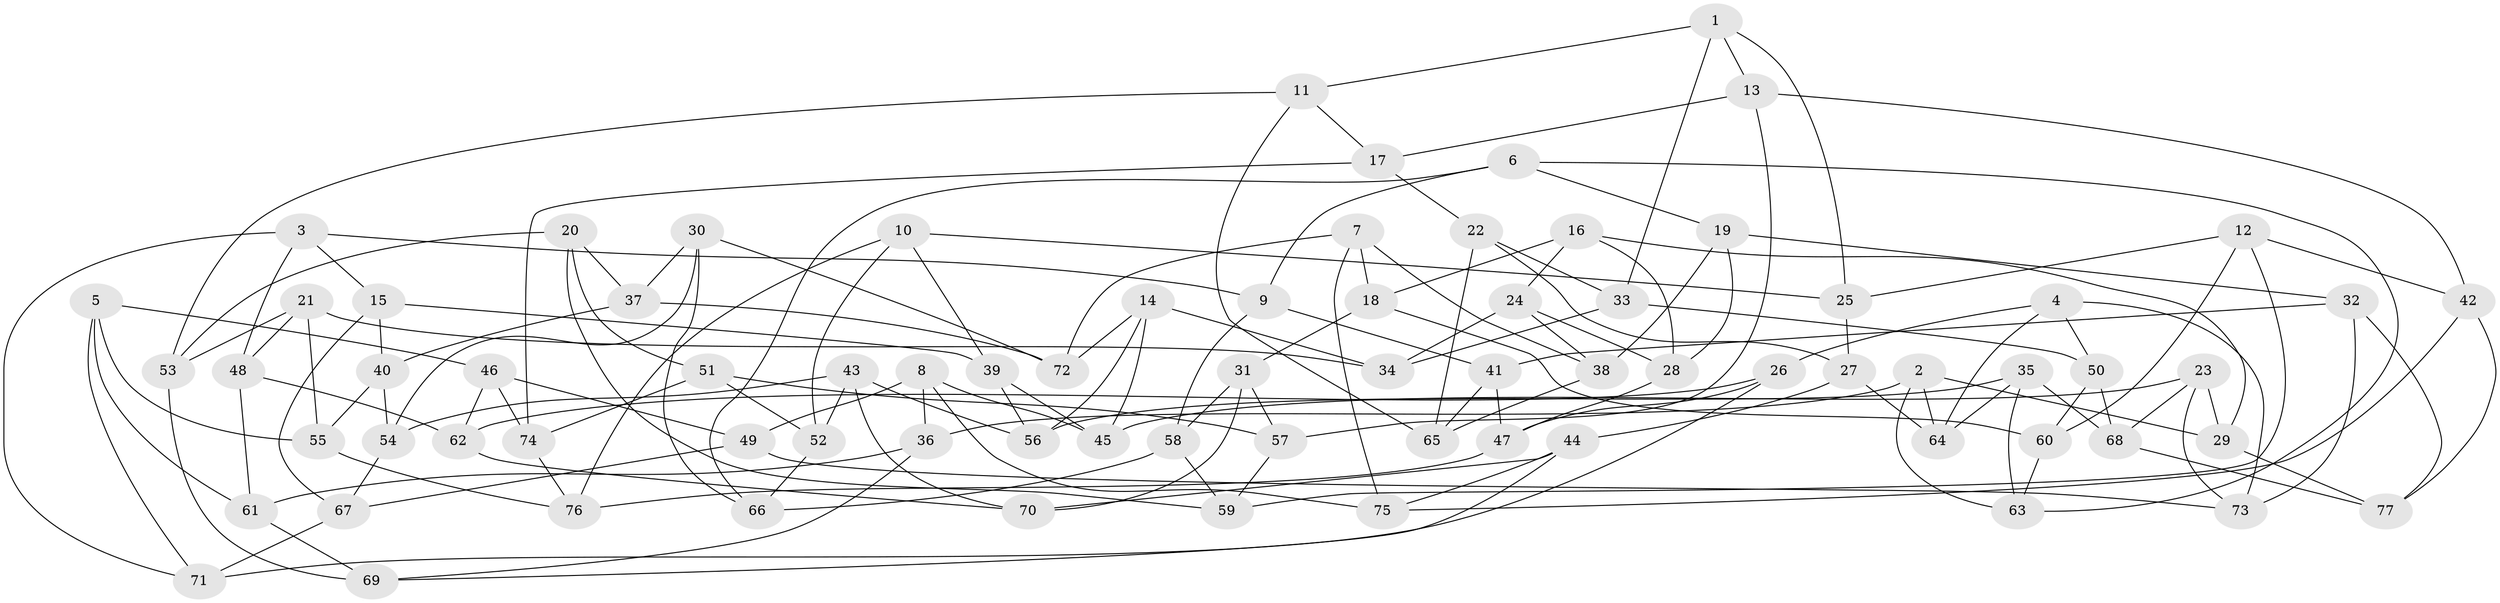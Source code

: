 // coarse degree distribution, {4: 0.5217391304347826, 9: 0.043478260869565216, 10: 0.021739130434782608, 6: 0.21739130434782608, 7: 0.06521739130434782, 5: 0.08695652173913043, 3: 0.021739130434782608, 8: 0.021739130434782608}
// Generated by graph-tools (version 1.1) at 2025/20/03/04/25 18:20:49]
// undirected, 77 vertices, 154 edges
graph export_dot {
graph [start="1"]
  node [color=gray90,style=filled];
  1;
  2;
  3;
  4;
  5;
  6;
  7;
  8;
  9;
  10;
  11;
  12;
  13;
  14;
  15;
  16;
  17;
  18;
  19;
  20;
  21;
  22;
  23;
  24;
  25;
  26;
  27;
  28;
  29;
  30;
  31;
  32;
  33;
  34;
  35;
  36;
  37;
  38;
  39;
  40;
  41;
  42;
  43;
  44;
  45;
  46;
  47;
  48;
  49;
  50;
  51;
  52;
  53;
  54;
  55;
  56;
  57;
  58;
  59;
  60;
  61;
  62;
  63;
  64;
  65;
  66;
  67;
  68;
  69;
  70;
  71;
  72;
  73;
  74;
  75;
  76;
  77;
  1 -- 11;
  1 -- 13;
  1 -- 25;
  1 -- 33;
  2 -- 64;
  2 -- 36;
  2 -- 63;
  2 -- 29;
  3 -- 71;
  3 -- 48;
  3 -- 9;
  3 -- 15;
  4 -- 26;
  4 -- 64;
  4 -- 73;
  4 -- 50;
  5 -- 46;
  5 -- 61;
  5 -- 71;
  5 -- 55;
  6 -- 9;
  6 -- 63;
  6 -- 19;
  6 -- 66;
  7 -- 38;
  7 -- 75;
  7 -- 72;
  7 -- 18;
  8 -- 75;
  8 -- 49;
  8 -- 45;
  8 -- 36;
  9 -- 41;
  9 -- 58;
  10 -- 76;
  10 -- 39;
  10 -- 52;
  10 -- 25;
  11 -- 17;
  11 -- 65;
  11 -- 53;
  12 -- 59;
  12 -- 42;
  12 -- 25;
  12 -- 60;
  13 -- 57;
  13 -- 42;
  13 -- 17;
  14 -- 56;
  14 -- 72;
  14 -- 34;
  14 -- 45;
  15 -- 40;
  15 -- 67;
  15 -- 39;
  16 -- 24;
  16 -- 18;
  16 -- 29;
  16 -- 28;
  17 -- 22;
  17 -- 74;
  18 -- 31;
  18 -- 60;
  19 -- 28;
  19 -- 32;
  19 -- 38;
  20 -- 53;
  20 -- 51;
  20 -- 37;
  20 -- 59;
  21 -- 48;
  21 -- 34;
  21 -- 55;
  21 -- 53;
  22 -- 33;
  22 -- 27;
  22 -- 65;
  23 -- 73;
  23 -- 68;
  23 -- 45;
  23 -- 29;
  24 -- 28;
  24 -- 38;
  24 -- 34;
  25 -- 27;
  26 -- 62;
  26 -- 71;
  26 -- 47;
  27 -- 44;
  27 -- 64;
  28 -- 47;
  29 -- 77;
  30 -- 54;
  30 -- 72;
  30 -- 37;
  30 -- 66;
  31 -- 58;
  31 -- 70;
  31 -- 57;
  32 -- 77;
  32 -- 73;
  32 -- 41;
  33 -- 50;
  33 -- 34;
  35 -- 68;
  35 -- 56;
  35 -- 63;
  35 -- 64;
  36 -- 69;
  36 -- 61;
  37 -- 72;
  37 -- 40;
  38 -- 65;
  39 -- 56;
  39 -- 45;
  40 -- 55;
  40 -- 54;
  41 -- 65;
  41 -- 47;
  42 -- 77;
  42 -- 75;
  43 -- 54;
  43 -- 56;
  43 -- 70;
  43 -- 52;
  44 -- 70;
  44 -- 75;
  44 -- 69;
  46 -- 62;
  46 -- 74;
  46 -- 49;
  47 -- 76;
  48 -- 62;
  48 -- 61;
  49 -- 67;
  49 -- 73;
  50 -- 60;
  50 -- 68;
  51 -- 74;
  51 -- 52;
  51 -- 57;
  52 -- 66;
  53 -- 69;
  54 -- 67;
  55 -- 76;
  57 -- 59;
  58 -- 59;
  58 -- 66;
  60 -- 63;
  61 -- 69;
  62 -- 70;
  67 -- 71;
  68 -- 77;
  74 -- 76;
}
